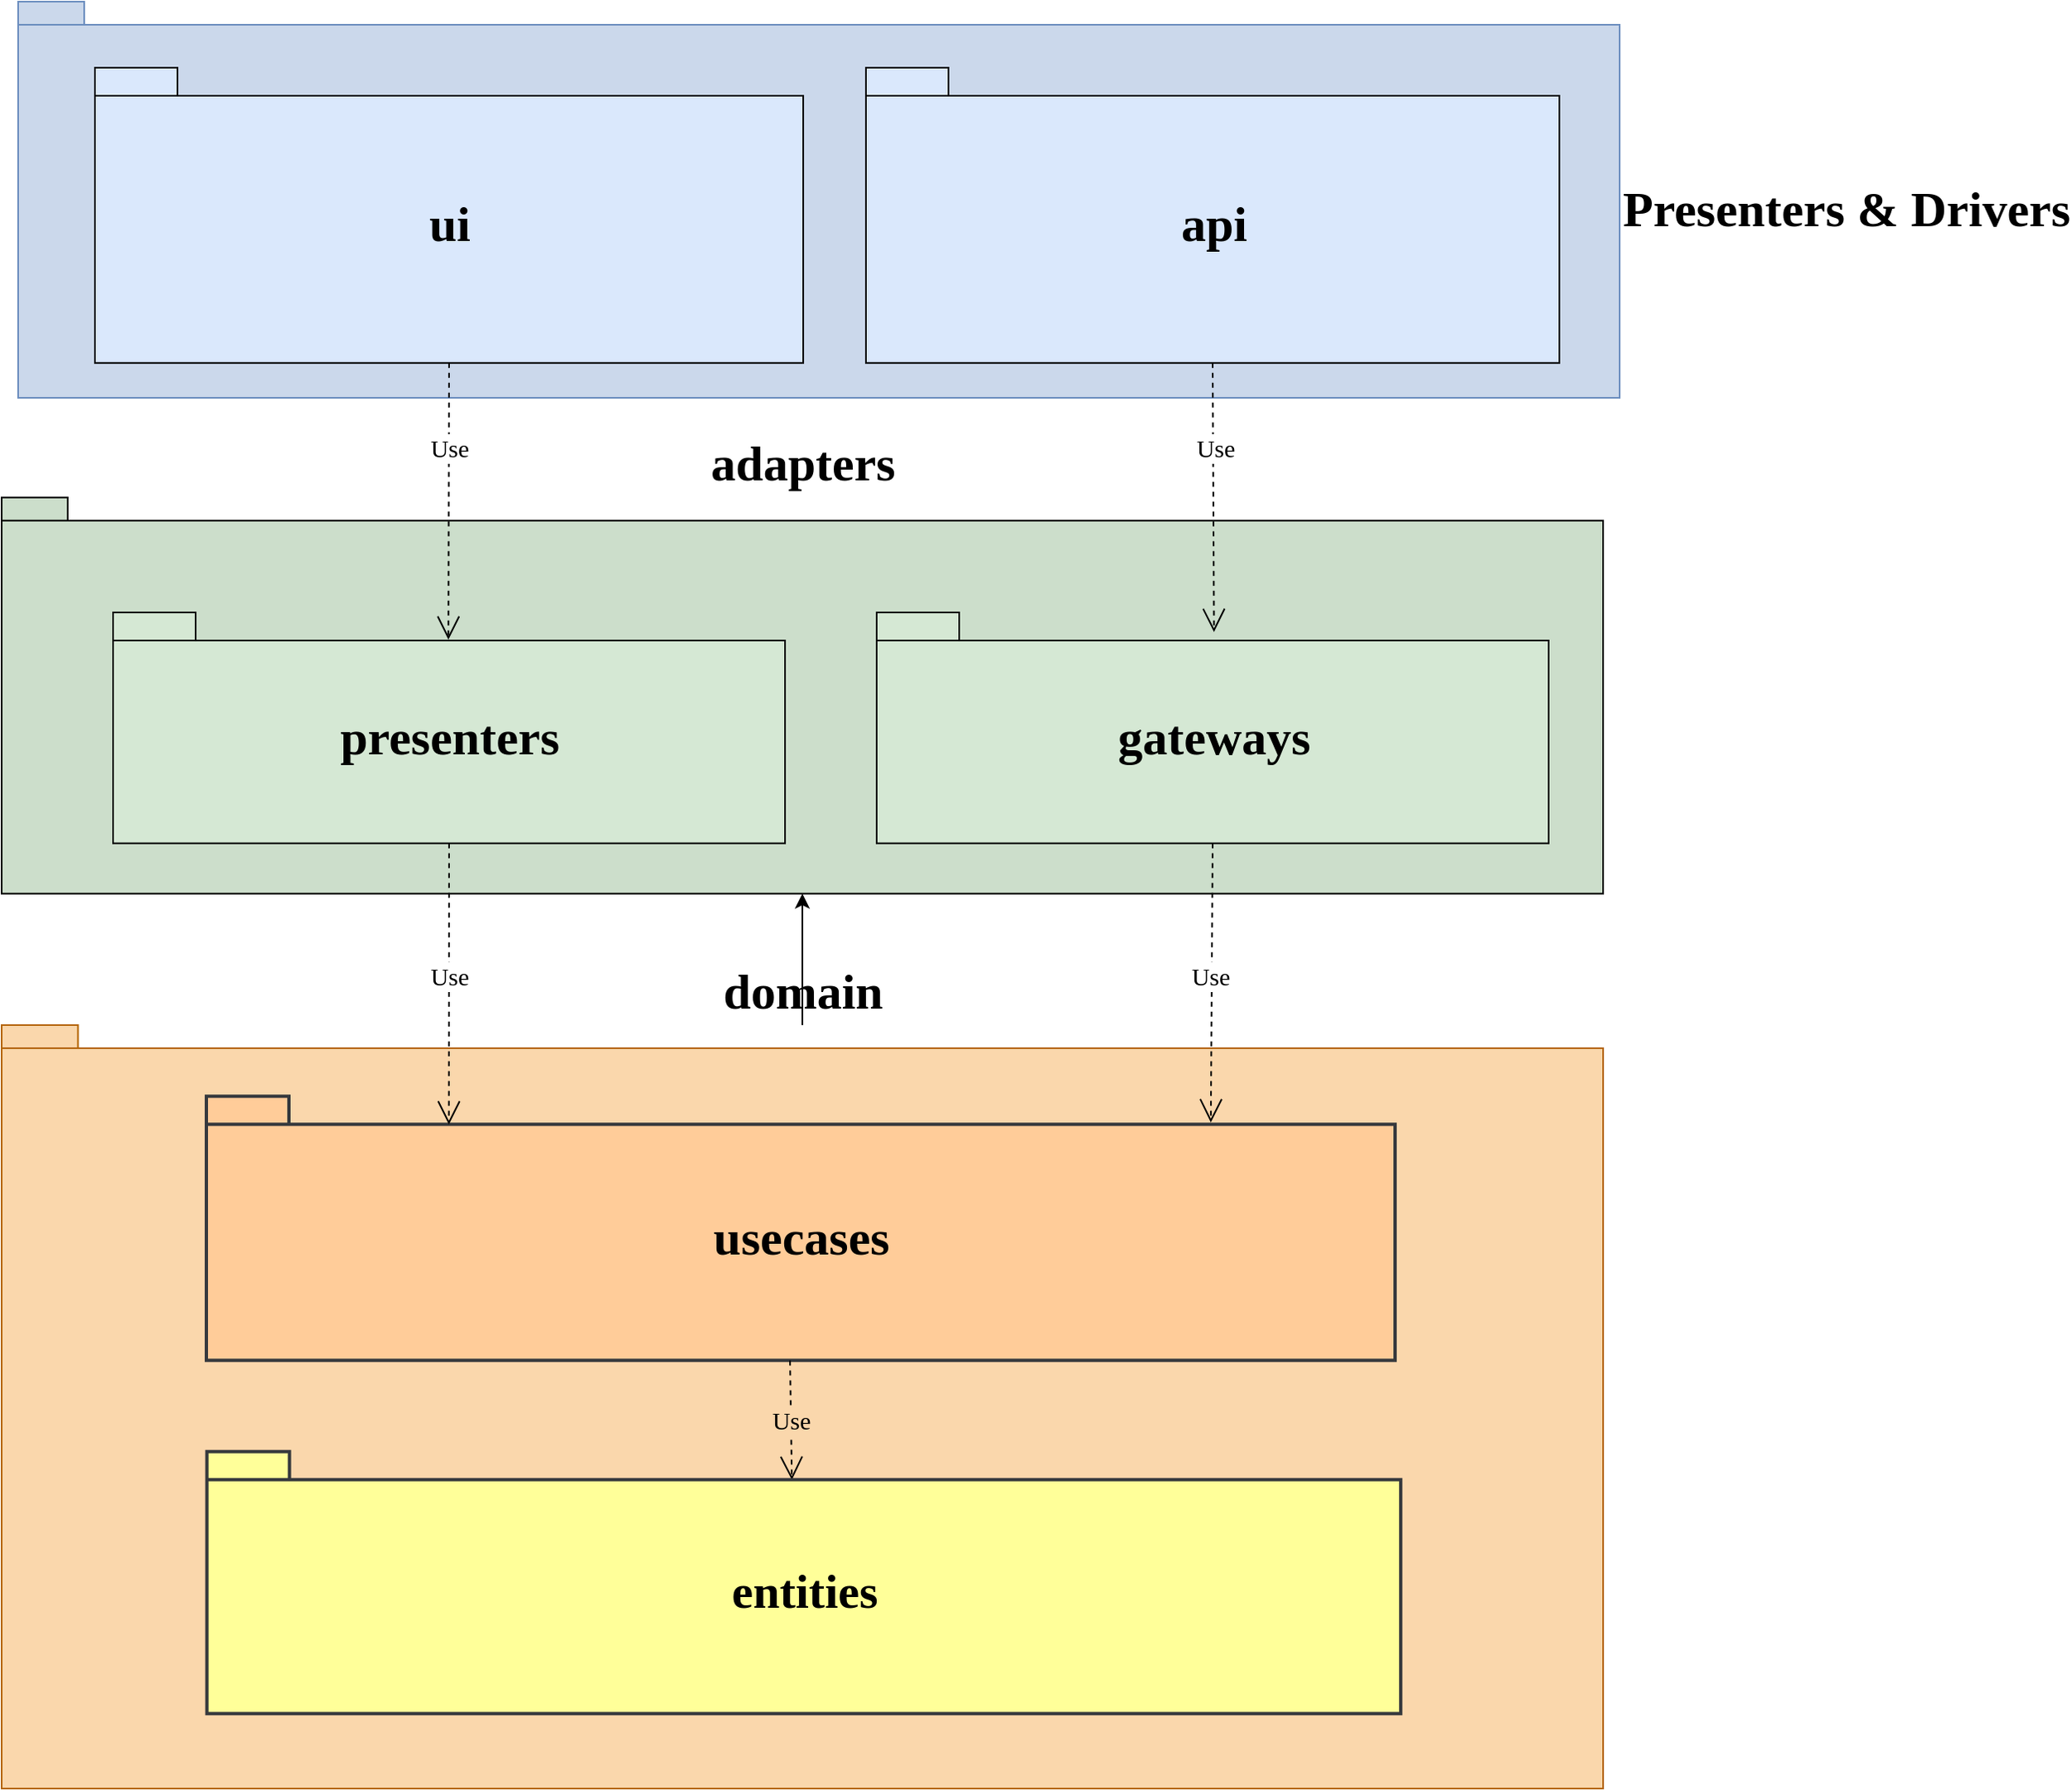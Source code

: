 <mxfile version="13.0.3" type="device"><diagram name="Page-1" id="b5b7bab2-c9e2-2cf4-8b2a-24fd1a2a6d21"><mxGraphModel dx="5204" dy="2265" grid="1" gridSize="10" guides="1" tooltips="1" connect="1" arrows="1" fold="1" page="1" pageScale="1" pageWidth="827" pageHeight="1169" background="#ffffff" math="0" shadow="0"><root><mxCell id="0"/><mxCell id="1" parent="0"/><mxCell id="m-SouOigmqOXaW1ohjSu-2" value="&lt;font style=&quot;font-size: 30px&quot;&gt;Presenters &amp;amp; Drivers&lt;/font&gt;" style="shape=folder;fontStyle=1;spacingTop=10;tabWidth=40;tabHeight=14;tabPosition=left;html=1;fontSize=15;labelPosition=right;verticalLabelPosition=middle;align=left;verticalAlign=middle;fontFamily=Verdana;fillColor=#CBD8EB;strokeColor=#6c8ebf;" parent="1" vertex="1"><mxGeometry x="-2760" y="-410.0" width="970" height="240" as="geometry"/></mxCell><mxCell id="uqNvV1NqiqEo9hl_J7HC-81" value="" style="group;strokeColor=none;fillColor=#ffffff;labelPosition=center;verticalLabelPosition=top;align=center;verticalAlign=bottom;" parent="1" vertex="1" connectable="0"><mxGeometry x="-2770" y="210" width="970" height="462.46" as="geometry"/></mxCell><mxCell id="uqNvV1NqiqEo9hl_J7HC-1" value="&lt;font style=&quot;font-size: 30px&quot;&gt;domain&lt;br&gt;&lt;/font&gt;" style="shape=folder;fontStyle=1;spacingTop=10;tabWidth=40;tabHeight=14;tabPosition=left;html=1;fontSize=15;labelPosition=center;verticalLabelPosition=top;align=center;verticalAlign=bottom;fontFamily=Verdana;fillColor=#fad7ac;strokeColor=#b46504;" parent="uqNvV1NqiqEo9hl_J7HC-81" vertex="1"><mxGeometry width="970" height="462.46" as="geometry"/></mxCell><mxCell id="6e0c8c40b5770093-49" value="&lt;font style=&quot;font-size: 30px&quot;&gt;usecases&lt;/font&gt;" style="shape=folder;fontStyle=1;spacingTop=10;tabWidth=50;tabHeight=17;tabPosition=left;html=1;rounded=0;shadow=0;comic=0;labelBackgroundColor=none;strokeWidth=2;fontFamily=Verdana;fontSize=12;align=center;labelPosition=center;verticalLabelPosition=middle;verticalAlign=middle;fillColor=#ffcc99;strokeColor=#36393d;" parent="uqNvV1NqiqEo9hl_J7HC-81" vertex="1"><mxGeometry x="124" y="43.12" width="720" height="160" as="geometry"/></mxCell><mxCell id="uqNvV1NqiqEo9hl_J7HC-5" value="Use" style="endArrow=open;endSize=12;dashed=1;html=1;fontFamily=Verdana;fontSize=15;entryX=0.49;entryY=0.108;entryDx=0;entryDy=0;entryPerimeter=0;exitX=0.491;exitY=1.001;exitDx=0;exitDy=0;exitPerimeter=0;labelBackgroundColor=#FAD7AC;" parent="uqNvV1NqiqEo9hl_J7HC-81" source="6e0c8c40b5770093-49" target="6e0c8c40b5770093-50" edge="1"><mxGeometry x="0.002" width="160" relative="1" as="geometry"><mxPoint x="498.213" y="169.262" as="sourcePoint"/><mxPoint x="498.215" y="307.803" as="targetPoint"/><mxPoint as="offset"/></mxGeometry></mxCell><mxCell id="uqNvV1NqiqEo9hl_J7HC-6" value="" style="group;fontSize=13;labelPosition=center;verticalLabelPosition=middle;align=center;verticalAlign=middle;fillColor=none;strokeColor=none;strokeWidth=2;" parent="uqNvV1NqiqEo9hl_J7HC-81" vertex="1" connectable="0"><mxGeometry x="228.373" y="246.71" width="706.354" height="182.06" as="geometry"/></mxCell><mxCell id="6e0c8c40b5770093-50" value="&lt;font style=&quot;font-size: 29px&quot;&gt;entities&lt;/font&gt;" style="shape=folder;fontStyle=1;spacingTop=10;tabWidth=50;tabHeight=17;tabPosition=left;html=1;rounded=0;shadow=0;comic=0;labelBackgroundColor=none;strokeWidth=2;fontFamily=Verdana;fontSize=10;align=center;labelPosition=center;verticalLabelPosition=middle;verticalAlign=middle;fillColor=#FFFF99;strokeColor=#36393d;" parent="uqNvV1NqiqEo9hl_J7HC-6" vertex="1"><mxGeometry x="-104.055" y="11.67" width="723.091" height="158.72" as="geometry"/></mxCell><mxCell id="uqNvV1NqiqEo9hl_J7HC-12" value="&lt;font style=&quot;font-size: 30px&quot;&gt;adapters&lt;/font&gt;" style="shape=folder;fontStyle=1;spacingTop=10;tabWidth=40;tabHeight=14;tabPosition=left;html=1;fontSize=15;labelPosition=center;verticalLabelPosition=top;align=center;verticalAlign=bottom;fontFamily=Verdana;fillColor=#CCDECB;strokeColor=#000000;" parent="1" vertex="1"><mxGeometry x="-2770" y="-109.59" width="970" height="240" as="geometry"/></mxCell><mxCell id="uqNvV1NqiqEo9hl_J7HC-13" value="&lt;font style=&quot;font-size: 30px&quot;&gt;presenters&lt;/font&gt;" style="shape=folder;fontStyle=1;spacingTop=10;tabWidth=50;tabHeight=17;tabPosition=left;html=1;rounded=0;shadow=0;comic=0;labelBackgroundColor=none;strokeWidth=1;fontFamily=Verdana;fontSize=10;align=center;labelPosition=center;verticalLabelPosition=middle;verticalAlign=middle;fillColor=#d5e8d4;strokeColor=#000000;" parent="1" vertex="1"><mxGeometry x="-2702.5" y="-40" width="407" height="139.82" as="geometry"/></mxCell><mxCell id="uqNvV1NqiqEo9hl_J7HC-15" value="" style="group;fillColor=none;strokeColor=none;" parent="1" vertex="1" connectable="0"><mxGeometry x="-2240" y="-40" width="407" height="139.82" as="geometry"/></mxCell><mxCell id="uqNvV1NqiqEo9hl_J7HC-16" value="&lt;font style=&quot;font-size: 30px&quot;&gt;gateways&lt;/font&gt;" style="shape=folder;fontStyle=1;spacingTop=10;tabWidth=50;tabHeight=17;tabPosition=left;html=1;rounded=0;shadow=0;comic=0;labelBackgroundColor=none;strokeWidth=1;fontFamily=Verdana;fontSize=10;align=center;labelPosition=center;verticalLabelPosition=middle;verticalAlign=middle;fillColor=#d5e8d4;strokeColor=#000000;" parent="uqNvV1NqiqEo9hl_J7HC-15" vertex="1"><mxGeometry width="407.0" height="139.82" as="geometry"/></mxCell><mxCell id="uqNvV1NqiqEo9hl_J7HC-43" value="&lt;font style=&quot;font-size: 30px&quot;&gt;ui&lt;/font&gt;" style="shape=folder;fontStyle=1;spacingTop=10;tabWidth=50;tabHeight=17;tabPosition=left;html=1;rounded=0;shadow=0;comic=0;labelBackgroundColor=none;strokeWidth=1;fontFamily=Verdana;fontSize=18;align=center;labelPosition=center;verticalLabelPosition=middle;verticalAlign=middle;fillColor=#dae8fc;strokeColor=#000000;" parent="1" vertex="1"><mxGeometry x="-2713.5" y="-370" width="429" height="178.82" as="geometry"/></mxCell><mxCell id="uqNvV1NqiqEo9hl_J7HC-68" value="Use" style="endArrow=open;endSize=12;dashed=1;html=1;fontFamily=Verdana;fontSize=15;exitX=0.5;exitY=1;exitDx=0;exitDy=0;exitPerimeter=0;entryX=0.499;entryY=0.118;entryDx=0;entryDy=0;entryPerimeter=0;" parent="1" source="uqNvV1NqiqEo9hl_J7HC-43" target="uqNvV1NqiqEo9hl_J7HC-13" edge="1"><mxGeometry x="-0.39" width="160" relative="1" as="geometry"><mxPoint x="-2600" y="-147.41" as="sourcePoint"/><mxPoint x="-2800" as="targetPoint"/><mxPoint as="offset"/></mxGeometry></mxCell><mxCell id="uqNvV1NqiqEo9hl_J7HC-86" value="Use" style="endArrow=open;endSize=12;dashed=1;html=1;fontFamily=Verdana;fontSize=15;exitX=0.5;exitY=1;exitDx=0;exitDy=0;exitPerimeter=0;entryX=0.845;entryY=0.099;entryDx=0;entryDy=0;entryPerimeter=0;" parent="1" source="uqNvV1NqiqEo9hl_J7HC-16" target="6e0c8c40b5770093-49" edge="1"><mxGeometry x="-0.052" y="-1" width="160" relative="1" as="geometry"><mxPoint x="-2303.75" y="107.88" as="sourcePoint"/><mxPoint x="-2496.988" y="328.66" as="targetPoint"/><Array as="points"/><mxPoint as="offset"/></mxGeometry></mxCell><mxCell id="uqNvV1NqiqEo9hl_J7HC-87" value="Use" style="endArrow=open;endSize=12;dashed=1;html=1;fontFamily=Verdana;fontSize=15;exitX=0.5;exitY=1;exitDx=0;exitDy=0;exitPerimeter=0;entryX=0.502;entryY=0.085;entryDx=0;entryDy=0;entryPerimeter=0;" parent="1" source="uqNvV1NqiqEo9hl_J7HC-117" target="uqNvV1NqiqEo9hl_J7HC-16" edge="1"><mxGeometry x="-0.372" y="1" width="160" relative="1" as="geometry"><mxPoint x="-2358" y="-152.18" as="sourcePoint"/><mxPoint x="-2333.3" y="1.336" as="targetPoint"/><Array as="points"/><mxPoint as="offset"/></mxGeometry></mxCell><mxCell id="uqNvV1NqiqEo9hl_J7HC-117" value="&lt;font style=&quot;font-size: 30px&quot;&gt;api&lt;/font&gt;" style="shape=folder;fontStyle=1;spacingTop=10;tabWidth=50;tabHeight=17;tabPosition=left;html=1;rounded=0;shadow=0;comic=0;labelBackgroundColor=none;strokeWidth=1;fontFamily=Verdana;fontSize=18;align=center;labelPosition=center;verticalLabelPosition=middle;verticalAlign=middle;fillColor=#dae8fc;strokeColor=#000000;" parent="1" vertex="1"><mxGeometry x="-2246.5" y="-370" width="420" height="178.82" as="geometry"/></mxCell><mxCell id="uqNvV1NqiqEo9hl_J7HC-121" value="Use" style="endArrow=open;endSize=12;dashed=1;html=1;fontFamily=Verdana;fontSize=15;exitX=0.5;exitY=1;exitDx=0;exitDy=0;exitPerimeter=0;entryX=0.204;entryY=0.107;entryDx=0;entryDy=0;entryPerimeter=0;" parent="1" source="uqNvV1NqiqEo9hl_J7HC-13" target="6e0c8c40b5770093-49" edge="1"><mxGeometry x="-0.059" width="160" relative="1" as="geometry"><mxPoint x="-2856.66" y="130.16" as="sourcePoint"/><mxPoint x="-2642" y="281" as="targetPoint"/><Array as="points"/><mxPoint as="offset"/></mxGeometry></mxCell><mxCell id="tDun83H3uAfbjw66Eg2o-1" value="" style="edgeStyle=orthogonalEdgeStyle;rounded=0;orthogonalLoop=1;jettySize=auto;html=1;" edge="1" parent="1" source="uqNvV1NqiqEo9hl_J7HC-1" target="uqNvV1NqiqEo9hl_J7HC-12"><mxGeometry relative="1" as="geometry"/></mxCell></root></mxGraphModel></diagram></mxfile>